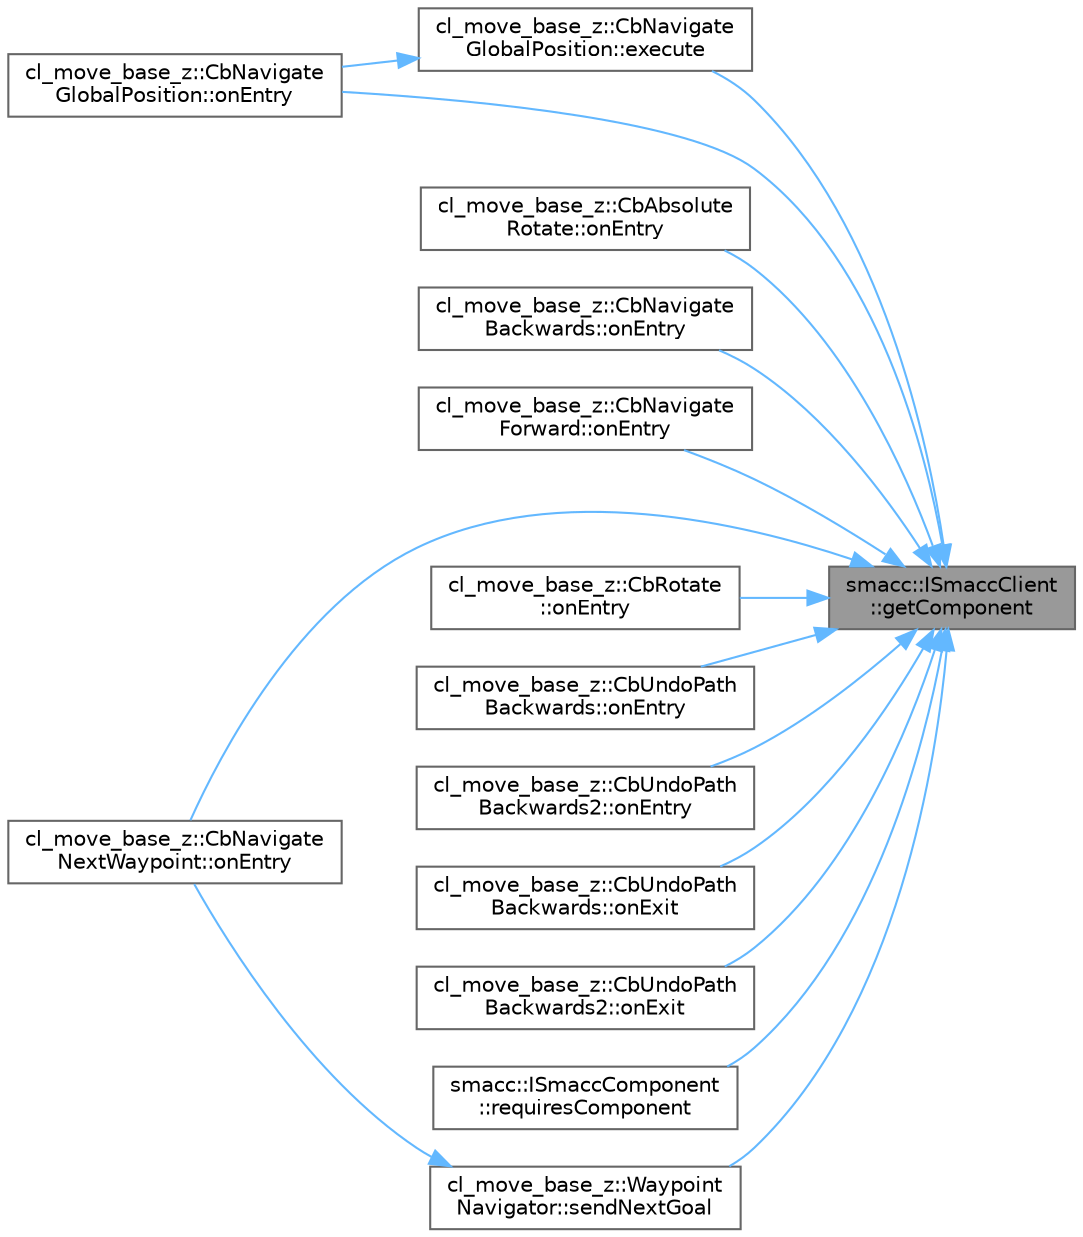 digraph "smacc::ISmaccClient::getComponent"
{
 // LATEX_PDF_SIZE
  bgcolor="transparent";
  edge [fontname=Helvetica,fontsize=10,labelfontname=Helvetica,labelfontsize=10];
  node [fontname=Helvetica,fontsize=10,shape=box,height=0.2,width=0.4];
  rankdir="RL";
  Node1 [label="smacc::ISmaccClient\l::getComponent",height=0.2,width=0.4,color="gray40", fillcolor="grey60", style="filled", fontcolor="black",tooltip=" "];
  Node1 -> Node2 [dir="back",color="steelblue1",style="solid"];
  Node2 [label="cl_move_base_z::CbNavigate\lGlobalPosition::execute",height=0.2,width=0.4,color="grey40", fillcolor="white", style="filled",URL="$classcl__move__base__z_1_1CbNavigateGlobalPosition.html#a0b8525ea9e4388b27cb1f9b1e06a3b63",tooltip=" "];
  Node2 -> Node3 [dir="back",color="steelblue1",style="solid"];
  Node3 [label="cl_move_base_z::CbNavigate\lGlobalPosition::onEntry",height=0.2,width=0.4,color="grey40", fillcolor="white", style="filled",URL="$classcl__move__base__z_1_1CbNavigateGlobalPosition.html#a66d8b0555ef2945bc108dcd5171be292",tooltip=" "];
  Node1 -> Node3 [dir="back",color="steelblue1",style="solid"];
  Node1 -> Node4 [dir="back",color="steelblue1",style="solid"];
  Node4 [label="cl_move_base_z::CbAbsolute\lRotate::onEntry",height=0.2,width=0.4,color="grey40", fillcolor="white", style="filled",URL="$classcl__move__base__z_1_1CbAbsoluteRotate.html#a10418ea360809fa649d295716b152b2b",tooltip=" "];
  Node1 -> Node5 [dir="back",color="steelblue1",style="solid"];
  Node5 [label="cl_move_base_z::CbNavigate\lBackwards::onEntry",height=0.2,width=0.4,color="grey40", fillcolor="white", style="filled",URL="$classcl__move__base__z_1_1CbNavigateBackwards.html#a545a5282f0ef6b0080b46002d6037567",tooltip=" "];
  Node1 -> Node6 [dir="back",color="steelblue1",style="solid"];
  Node6 [label="cl_move_base_z::CbNavigate\lForward::onEntry",height=0.2,width=0.4,color="grey40", fillcolor="white", style="filled",URL="$classcl__move__base__z_1_1CbNavigateForward.html#af9a2e49071de287922c3f5963a079b95",tooltip=" "];
  Node1 -> Node7 [dir="back",color="steelblue1",style="solid"];
  Node7 [label="cl_move_base_z::CbNavigate\lNextWaypoint::onEntry",height=0.2,width=0.4,color="grey40", fillcolor="white", style="filled",URL="$classcl__move__base__z_1_1CbNavigateNextWaypoint.html#a04913ef24344363669c1916b5df28493",tooltip=" "];
  Node1 -> Node8 [dir="back",color="steelblue1",style="solid"];
  Node8 [label="cl_move_base_z::CbRotate\l::onEntry",height=0.2,width=0.4,color="grey40", fillcolor="white", style="filled",URL="$classcl__move__base__z_1_1CbRotate.html#a316ee51ecfd3f10fd1edae0d7d3b26c0",tooltip=" "];
  Node1 -> Node9 [dir="back",color="steelblue1",style="solid"];
  Node9 [label="cl_move_base_z::CbUndoPath\lBackwards::onEntry",height=0.2,width=0.4,color="grey40", fillcolor="white", style="filled",URL="$classcl__move__base__z_1_1CbUndoPathBackwards.html#a32e680530375b62c7053bf173f6b2b1b",tooltip=" "];
  Node1 -> Node10 [dir="back",color="steelblue1",style="solid"];
  Node10 [label="cl_move_base_z::CbUndoPath\lBackwards2::onEntry",height=0.2,width=0.4,color="grey40", fillcolor="white", style="filled",URL="$classcl__move__base__z_1_1CbUndoPathBackwards2.html#a1b96187df9be6ce0fbdb5511147685d3",tooltip=" "];
  Node1 -> Node11 [dir="back",color="steelblue1",style="solid"];
  Node11 [label="cl_move_base_z::CbUndoPath\lBackwards::onExit",height=0.2,width=0.4,color="grey40", fillcolor="white", style="filled",URL="$classcl__move__base__z_1_1CbUndoPathBackwards.html#a20cee921ad92db16f8d17c3c3b9c2daf",tooltip=" "];
  Node1 -> Node12 [dir="back",color="steelblue1",style="solid"];
  Node12 [label="cl_move_base_z::CbUndoPath\lBackwards2::onExit",height=0.2,width=0.4,color="grey40", fillcolor="white", style="filled",URL="$classcl__move__base__z_1_1CbUndoPathBackwards2.html#ae493fcd813176d8473ff08680beb7afe",tooltip=" "];
  Node1 -> Node13 [dir="back",color="steelblue1",style="solid"];
  Node13 [label="smacc::ISmaccComponent\l::requiresComponent",height=0.2,width=0.4,color="grey40", fillcolor="white", style="filled",URL="$classsmacc_1_1ISmaccComponent.html#aa06d58b1dcec3c513ca2edddfd3847ec",tooltip=" "];
  Node1 -> Node14 [dir="back",color="steelblue1",style="solid"];
  Node14 [label="cl_move_base_z::Waypoint\lNavigator::sendNextGoal",height=0.2,width=0.4,color="grey40", fillcolor="white", style="filled",URL="$classcl__move__base__z_1_1WaypointNavigator.html#a1e0a8ff536d2d01a01063fd903029347",tooltip=" "];
  Node14 -> Node7 [dir="back",color="steelblue1",style="solid"];
}
